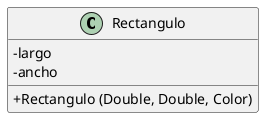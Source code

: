 @startuml

skinparam classAttributeIconSize 0
class Rectangulo {
- largo
- ancho

+ Rectangulo (Double, Double, Color)
}

@enduml
